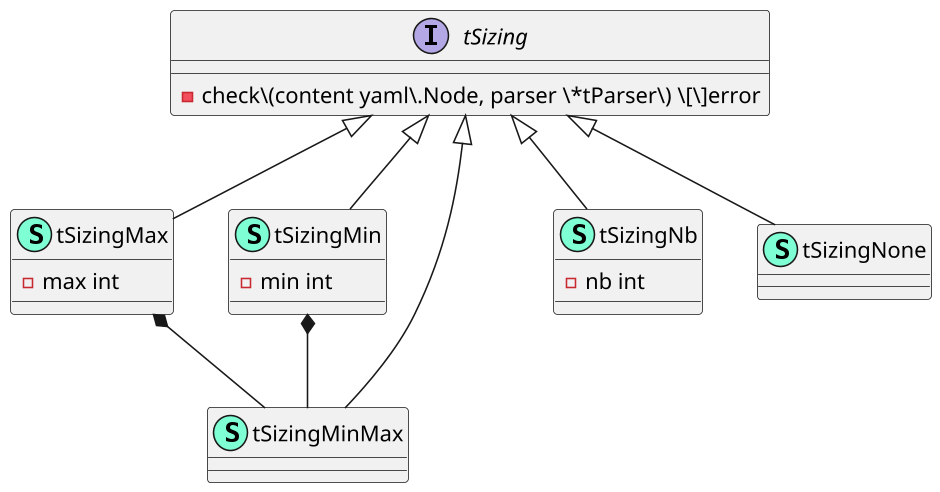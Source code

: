 @startuml

skinparam classFontName CMU Sans Serif
skinparam dpi 150

interface tSizing  {
    - check\(content yaml\.Node, parser \*tParser\) \[\]error
}
class tSizingMax << (S,Aquamarine) >> {
    - max int
}
class tSizingMin << (S,Aquamarine) >> {
    - min int
}
class tSizingMinMax << (S,Aquamarine) >> {
}
class tSizingNb << (S,Aquamarine) >> {
    - nb int
}
class tSizingNone << (S,Aquamarine) >> {
}
"tSizingMax" *-- "tSizingMinMax"
"tSizingMin" *-- "tSizingMinMax"
"tSizing" <|-- "tSizingMax"
"tSizing" <|-- "tSizingMin"
"tSizing" <|-- "tSizingMinMax"
"tSizing" <|-- "tSizingNb"
"tSizing" <|-- "tSizingNone"
@enduml
